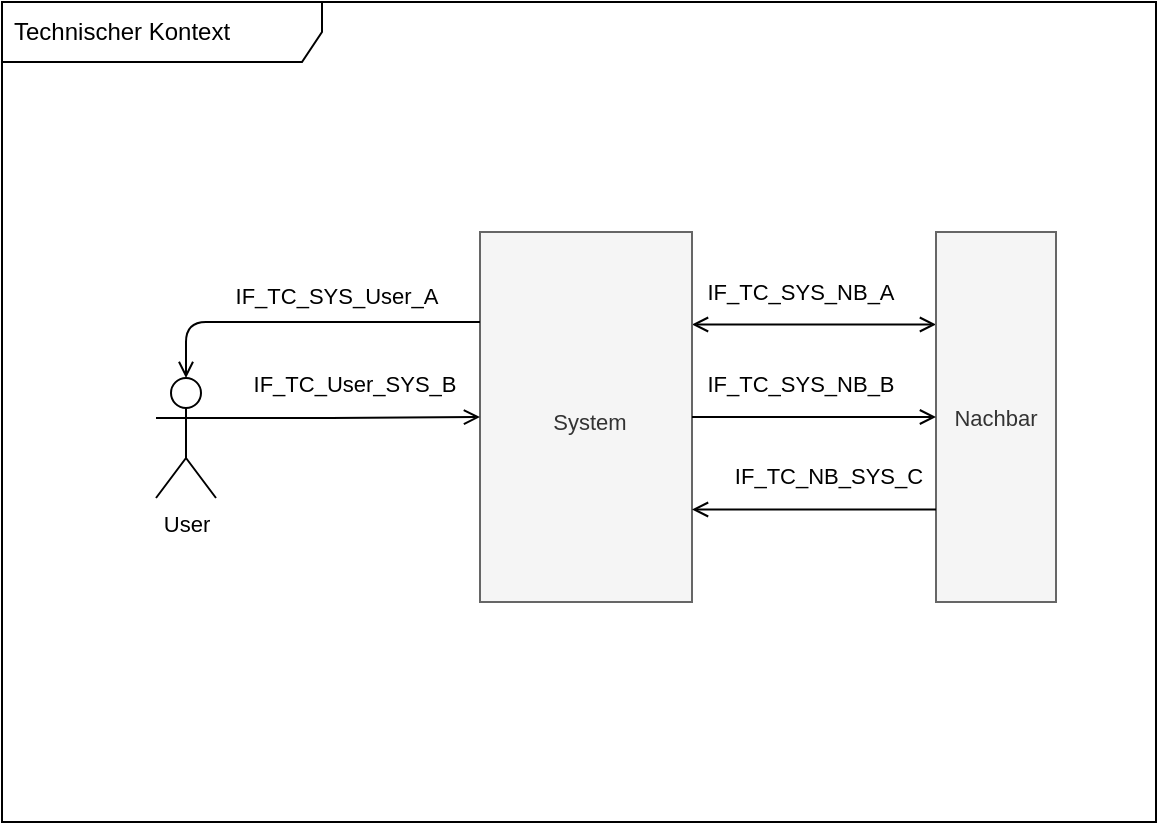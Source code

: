 <mxfile>
    <diagram id="GDJI3RgzADm5gkURgZzw" name="Page-1">
        <mxGraphModel dx="1029" dy="724" grid="1" gridSize="10" guides="1" tooltips="1" connect="1" arrows="1" fold="1" page="1" pageScale="1" pageWidth="583" pageHeight="413" math="0" shadow="0">
            <root>
                <mxCell id="0"/>
                <mxCell id="3" value="DiagramFrame" style="locked=1;" parent="0"/>
                <mxCell id="4" value="Technischer Kontext" style="shape=umlFrame;whiteSpace=wrap;html=1;pointerEvents=0;recursiveResize=0;container=1;collapsible=0;width=160;fillColor=none;align=left;spacingLeft=4;" parent="3" vertex="1">
                    <mxGeometry x="583" width="577" height="410" as="geometry"/>
                </mxCell>
                <mxCell id="1" value="Content" parent="0"/>
                <mxCell id="5" style="edgeStyle=none;shape=connector;rounded=1;html=1;strokeColor=default;align=center;verticalAlign=middle;fontFamily=Helvetica;fontSize=11;fontColor=default;labelBackgroundColor=default;startArrow=open;startFill=0;endArrow=open;endFill=0;entryX=0;entryY=0.25;entryDx=0;entryDy=0;exitX=1;exitY=0.25;exitDx=0;exitDy=0;" edge="1" parent="1" source="7" target="11">
                    <mxGeometry relative="1" as="geometry"/>
                </mxCell>
                <mxCell id="6" value="IF_TC_SYS_NB_A" style="edgeLabel;html=1;align=center;verticalAlign=middle;resizable=0;points=[];fontFamily=Helvetica;fontSize=11;fontColor=default;labelBackgroundColor=default;" vertex="1" connectable="0" parent="5">
                    <mxGeometry x="-0.118" relative="1" as="geometry">
                        <mxPoint y="-17" as="offset"/>
                    </mxGeometry>
                </mxCell>
                <mxCell id="7" value="System" style="rounded=0;whiteSpace=wrap;html=1;fillColor=#f5f5f5;container=1;collapsible=0;recursiveResize=0;align=center;verticalAlign=middle;spacingLeft=4;spacingTop=4;strokeColor=#666666;fontFamily=Helvetica;fontSize=11;fontColor=#333333;labelBackgroundColor=none;" vertex="1" parent="1">
                    <mxGeometry x="822" y="115" width="106" height="185" as="geometry"/>
                </mxCell>
                <mxCell id="8" style="edgeStyle=orthogonalEdgeStyle;html=1;endArrow=open;endFill=0;startArrow=none;startFill=0;entryX=0.5;entryY=0;entryDx=0;entryDy=0;entryPerimeter=0;orthogonal=1;" edge="1" parent="1" source="7" target="10">
                    <mxGeometry relative="1" as="geometry">
                        <Array as="points">
                            <mxPoint x="675" y="160"/>
                        </Array>
                    </mxGeometry>
                </mxCell>
                <mxCell id="9" value="IF_TC_SYS_User_A" style="edgeLabel;html=1;align=center;verticalAlign=middle;resizable=0;points=[];fontFamily=Helvetica;fontSize=11;fontColor=default;labelBackgroundColor=default;" vertex="1" connectable="0" parent="8">
                    <mxGeometry x="-0.178" y="2" relative="1" as="geometry">
                        <mxPoint y="-15" as="offset"/>
                    </mxGeometry>
                </mxCell>
                <mxCell id="10" value="User" style="shape=umlActor;verticalLabelPosition=bottom;verticalAlign=top;html=1;outlineConnect=0;fontFamily=Helvetica;fontSize=11;fontColor=default;labelBackgroundColor=default;" vertex="1" parent="1">
                    <mxGeometry x="660" y="188" width="30" height="60" as="geometry"/>
                </mxCell>
                <mxCell id="11" value="Nachbar" style="rounded=0;whiteSpace=wrap;html=1;fontFamily=Helvetica;fontSize=11;fontColor=#333333;labelBackgroundColor=none;fillColor=#f5f5f5;strokeColor=#666666;" vertex="1" parent="1">
                    <mxGeometry x="1050" y="115" width="60" height="185" as="geometry"/>
                </mxCell>
                <mxCell id="12" style="edgeStyle=none;shape=connector;rounded=1;html=1;strokeColor=default;align=center;verticalAlign=middle;fontFamily=Helvetica;fontSize=11;fontColor=default;labelBackgroundColor=default;startArrow=none;startFill=0;endArrow=open;endFill=0;entryX=0;entryY=0.5;entryDx=0;entryDy=0;exitX=1;exitY=0.5;exitDx=0;exitDy=0;" edge="1" parent="1" source="7" target="11">
                    <mxGeometry relative="1" as="geometry">
                        <mxPoint x="938" y="171" as="sourcePoint"/>
                        <mxPoint x="1060" y="171" as="targetPoint"/>
                    </mxGeometry>
                </mxCell>
                <mxCell id="13" value="IF_TC_SYS_NB_B" style="edgeLabel;html=1;align=center;verticalAlign=middle;resizable=0;points=[];fontFamily=Helvetica;fontSize=11;fontColor=default;labelBackgroundColor=default;" vertex="1" connectable="0" parent="12">
                    <mxGeometry x="-0.118" relative="1" as="geometry">
                        <mxPoint y="-17" as="offset"/>
                    </mxGeometry>
                </mxCell>
                <mxCell id="14" style="edgeStyle=none;shape=connector;rounded=1;html=1;strokeColor=default;align=center;verticalAlign=middle;fontFamily=Helvetica;fontSize=11;fontColor=default;labelBackgroundColor=default;startArrow=none;startFill=0;endArrow=open;endFill=0;entryX=1;entryY=0.75;entryDx=0;entryDy=0;exitX=0;exitY=0.75;exitDx=0;exitDy=0;" edge="1" parent="1" source="11" target="7">
                    <mxGeometry relative="1" as="geometry">
                        <mxPoint x="1060" y="218" as="sourcePoint"/>
                        <mxPoint x="938" y="218" as="targetPoint"/>
                    </mxGeometry>
                </mxCell>
                <mxCell id="15" value="IF_TC_NB_SYS_C" style="edgeLabel;html=1;align=center;verticalAlign=middle;resizable=0;points=[];fontFamily=Helvetica;fontSize=11;fontColor=default;labelBackgroundColor=default;" vertex="1" connectable="0" parent="14">
                    <mxGeometry x="-0.118" relative="1" as="geometry">
                        <mxPoint y="-17" as="offset"/>
                    </mxGeometry>
                </mxCell>
                <mxCell id="16" style="html=1;endArrow=open;endFill=0;startArrow=none;startFill=0;entryX=0;entryY=0.5;entryDx=0;entryDy=0;exitX=1;exitY=0.333;exitDx=0;exitDy=0;exitPerimeter=0;edgeStyle=orthogonalEdgeStyle;" edge="1" parent="1" source="10" target="7">
                    <mxGeometry relative="1" as="geometry">
                        <mxPoint x="705" y="187" as="sourcePoint"/>
                        <mxPoint x="832" y="171" as="targetPoint"/>
                    </mxGeometry>
                </mxCell>
                <mxCell id="17" value="IF_TC_User_SYS_B" style="edgeLabel;html=1;align=center;verticalAlign=middle;resizable=0;points=[];fontFamily=Helvetica;fontSize=11;fontColor=default;labelBackgroundColor=default;" vertex="1" connectable="0" parent="16">
                    <mxGeometry x="-0.178" y="2" relative="1" as="geometry">
                        <mxPoint x="14" y="-15" as="offset"/>
                    </mxGeometry>
                </mxCell>
            </root>
        </mxGraphModel>
    </diagram>
</mxfile>
